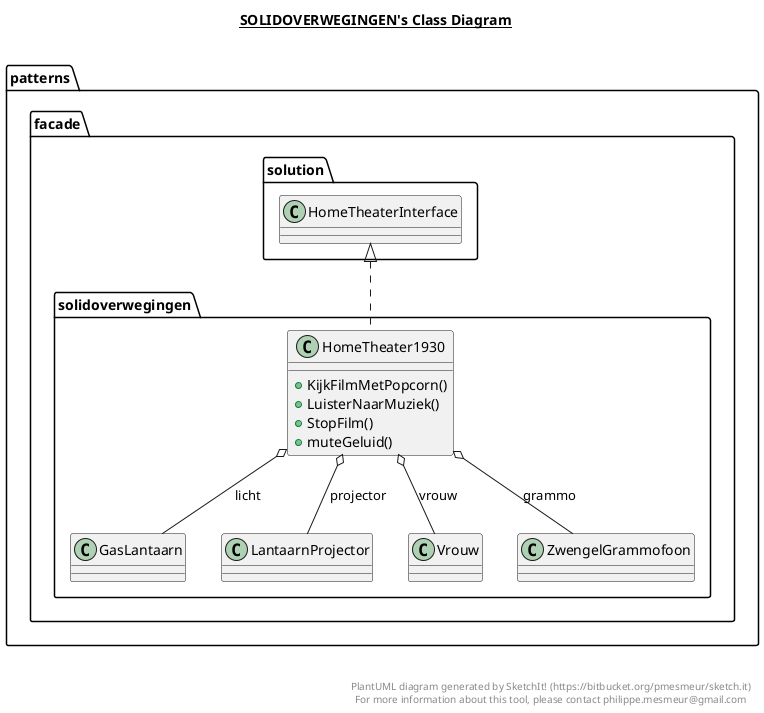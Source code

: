 @startuml

title __SOLIDOVERWEGINGEN's Class Diagram__\n

  namespace patterns.facade {
    namespace solidoverwegingen {
      class patterns.facade.solidoverwegingen.GasLantaarn {
      }
    }
  }
  

  namespace patterns.facade {
    namespace solidoverwegingen {
      class patterns.facade.solidoverwegingen.HomeTheater1930 {
          + KijkFilmMetPopcorn()
          + LuisterNaarMuziek()
          + StopFilm()
          + muteGeluid()
      }
    }
  }
  

  namespace patterns.facade {
    namespace solidoverwegingen {
      class patterns.facade.solidoverwegingen.LantaarnProjector {
      }
    }
  }
  

  namespace patterns.facade {
    namespace solidoverwegingen {
      class patterns.facade.solidoverwegingen.Vrouw {
      }
    }
  }
  

  namespace patterns.facade {
    namespace solidoverwegingen {
      class patterns.facade.solidoverwegingen.ZwengelGrammofoon {
      }
    }
  }
  

  patterns.facade.solidoverwegingen.HomeTheater1930 .up.|> patterns.facade.solution.HomeTheaterInterface
  patterns.facade.solidoverwegingen.HomeTheater1930 o-- patterns.facade.solidoverwegingen.ZwengelGrammofoon : grammo
  patterns.facade.solidoverwegingen.HomeTheater1930 o-- patterns.facade.solidoverwegingen.GasLantaarn : licht
  patterns.facade.solidoverwegingen.HomeTheater1930 o-- patterns.facade.solidoverwegingen.LantaarnProjector : projector
  patterns.facade.solidoverwegingen.HomeTheater1930 o-- patterns.facade.solidoverwegingen.Vrouw : vrouw


right footer


PlantUML diagram generated by SketchIt! (https://bitbucket.org/pmesmeur/sketch.it)
For more information about this tool, please contact philippe.mesmeur@gmail.com
endfooter

@enduml
